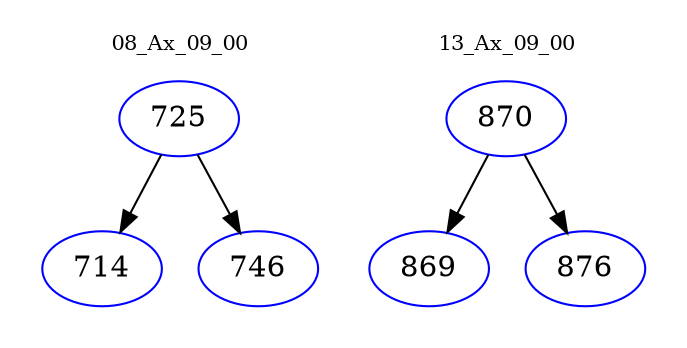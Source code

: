 digraph{
subgraph cluster_0 {
color = white
label = "08_Ax_09_00";
fontsize=10;
T0_725 [label="725", color="blue"]
T0_725 -> T0_714 [color="black"]
T0_714 [label="714", color="blue"]
T0_725 -> T0_746 [color="black"]
T0_746 [label="746", color="blue"]
}
subgraph cluster_1 {
color = white
label = "13_Ax_09_00";
fontsize=10;
T1_870 [label="870", color="blue"]
T1_870 -> T1_869 [color="black"]
T1_869 [label="869", color="blue"]
T1_870 -> T1_876 [color="black"]
T1_876 [label="876", color="blue"]
}
}
